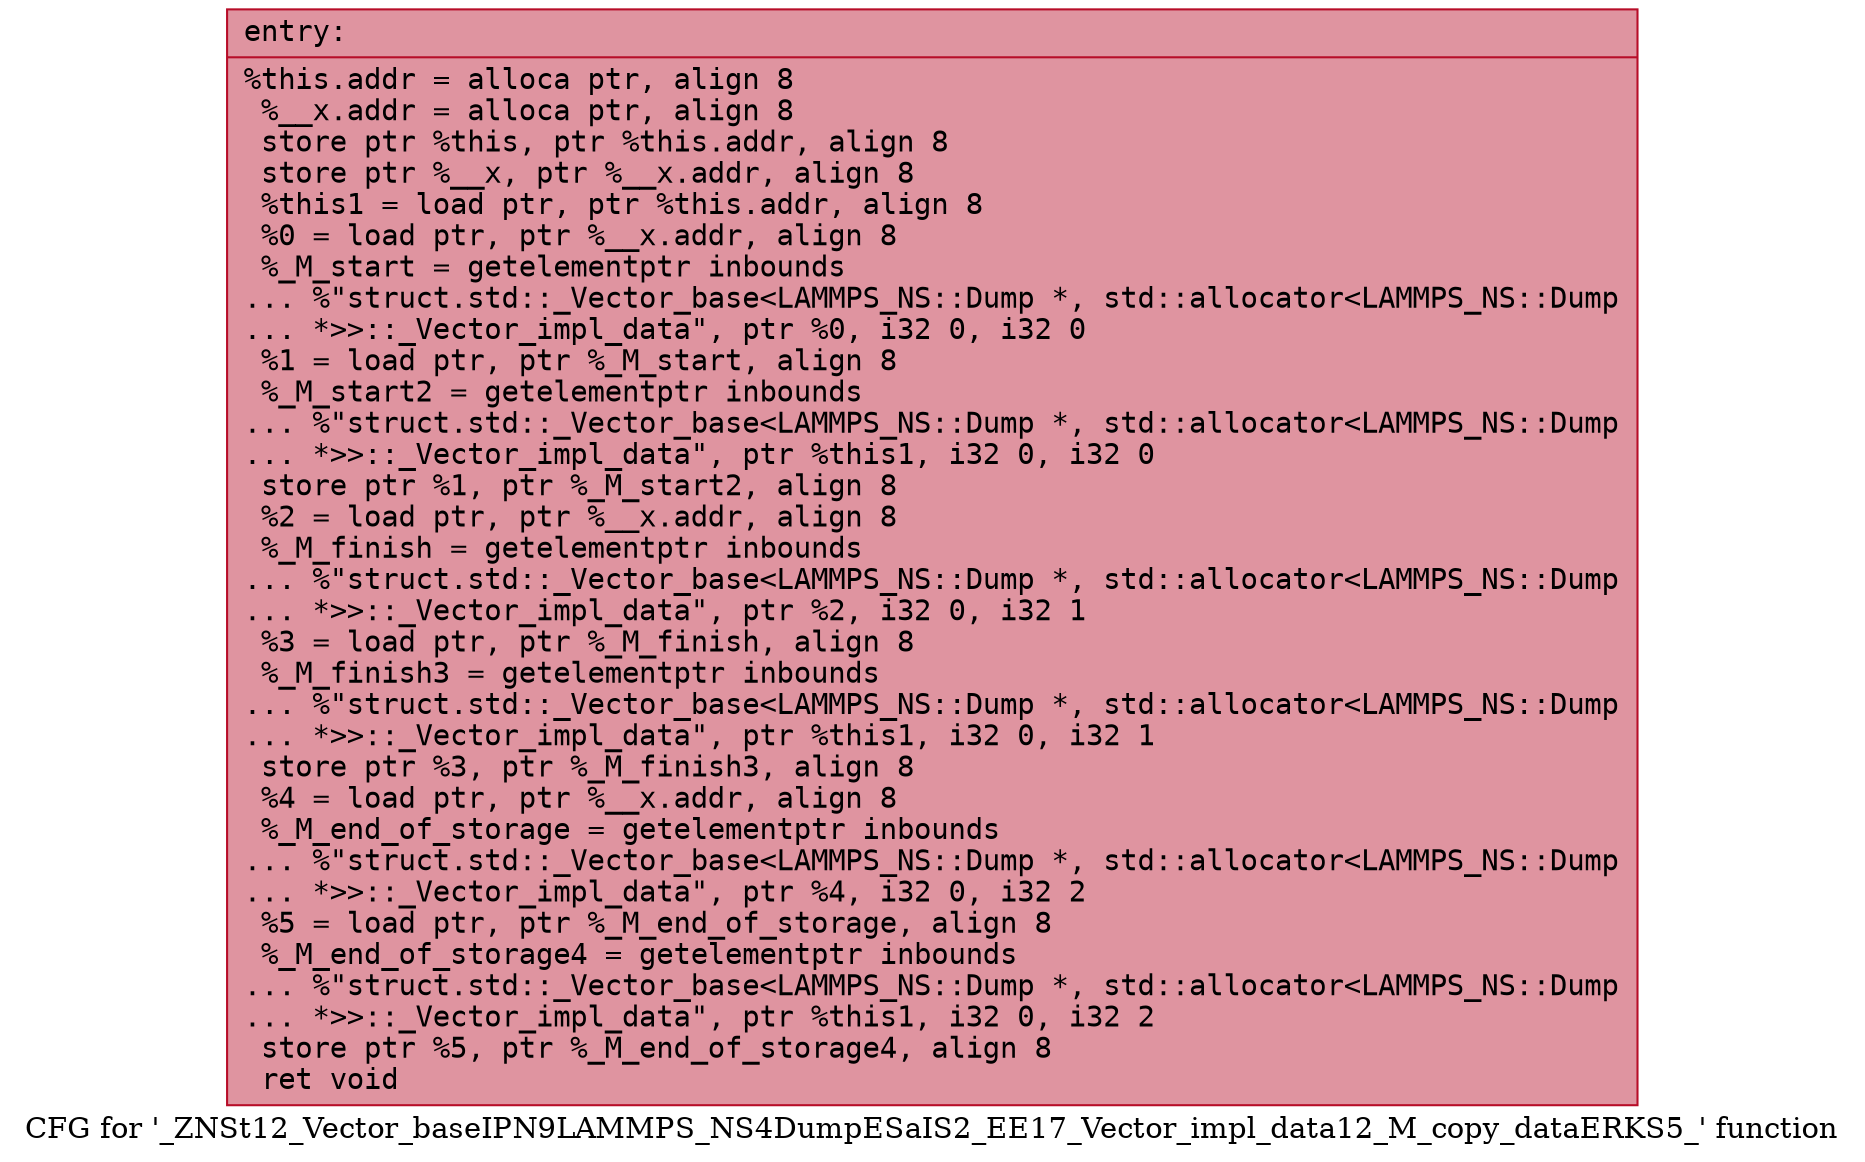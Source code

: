 digraph "CFG for '_ZNSt12_Vector_baseIPN9LAMMPS_NS4DumpESaIS2_EE17_Vector_impl_data12_M_copy_dataERKS5_' function" {
	label="CFG for '_ZNSt12_Vector_baseIPN9LAMMPS_NS4DumpESaIS2_EE17_Vector_impl_data12_M_copy_dataERKS5_' function";

	Node0x559d9a39ef40 [shape=record,color="#b70d28ff", style=filled, fillcolor="#b70d2870" fontname="Courier",label="{entry:\l|  %this.addr = alloca ptr, align 8\l  %__x.addr = alloca ptr, align 8\l  store ptr %this, ptr %this.addr, align 8\l  store ptr %__x, ptr %__x.addr, align 8\l  %this1 = load ptr, ptr %this.addr, align 8\l  %0 = load ptr, ptr %__x.addr, align 8\l  %_M_start = getelementptr inbounds\l... %\"struct.std::_Vector_base\<LAMMPS_NS::Dump *, std::allocator\<LAMMPS_NS::Dump\l... *\>\>::_Vector_impl_data\", ptr %0, i32 0, i32 0\l  %1 = load ptr, ptr %_M_start, align 8\l  %_M_start2 = getelementptr inbounds\l... %\"struct.std::_Vector_base\<LAMMPS_NS::Dump *, std::allocator\<LAMMPS_NS::Dump\l... *\>\>::_Vector_impl_data\", ptr %this1, i32 0, i32 0\l  store ptr %1, ptr %_M_start2, align 8\l  %2 = load ptr, ptr %__x.addr, align 8\l  %_M_finish = getelementptr inbounds\l... %\"struct.std::_Vector_base\<LAMMPS_NS::Dump *, std::allocator\<LAMMPS_NS::Dump\l... *\>\>::_Vector_impl_data\", ptr %2, i32 0, i32 1\l  %3 = load ptr, ptr %_M_finish, align 8\l  %_M_finish3 = getelementptr inbounds\l... %\"struct.std::_Vector_base\<LAMMPS_NS::Dump *, std::allocator\<LAMMPS_NS::Dump\l... *\>\>::_Vector_impl_data\", ptr %this1, i32 0, i32 1\l  store ptr %3, ptr %_M_finish3, align 8\l  %4 = load ptr, ptr %__x.addr, align 8\l  %_M_end_of_storage = getelementptr inbounds\l... %\"struct.std::_Vector_base\<LAMMPS_NS::Dump *, std::allocator\<LAMMPS_NS::Dump\l... *\>\>::_Vector_impl_data\", ptr %4, i32 0, i32 2\l  %5 = load ptr, ptr %_M_end_of_storage, align 8\l  %_M_end_of_storage4 = getelementptr inbounds\l... %\"struct.std::_Vector_base\<LAMMPS_NS::Dump *, std::allocator\<LAMMPS_NS::Dump\l... *\>\>::_Vector_impl_data\", ptr %this1, i32 0, i32 2\l  store ptr %5, ptr %_M_end_of_storage4, align 8\l  ret void\l}"];
}

